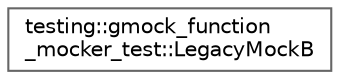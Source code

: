 digraph "Graphical Class Hierarchy"
{
 // LATEX_PDF_SIZE
  bgcolor="transparent";
  edge [fontname=Helvetica,fontsize=10,labelfontname=Helvetica,labelfontsize=10];
  node [fontname=Helvetica,fontsize=10,shape=box,height=0.2,width=0.4];
  rankdir="LR";
  Node0 [id="Node000000",label="testing::gmock_function\l_mocker_test::LegacyMockB",height=0.2,width=0.4,color="grey40", fillcolor="white", style="filled",URL="$classtesting_1_1gmock__function__mocker__test_1_1_legacy_mock_b.html",tooltip=" "];
}
